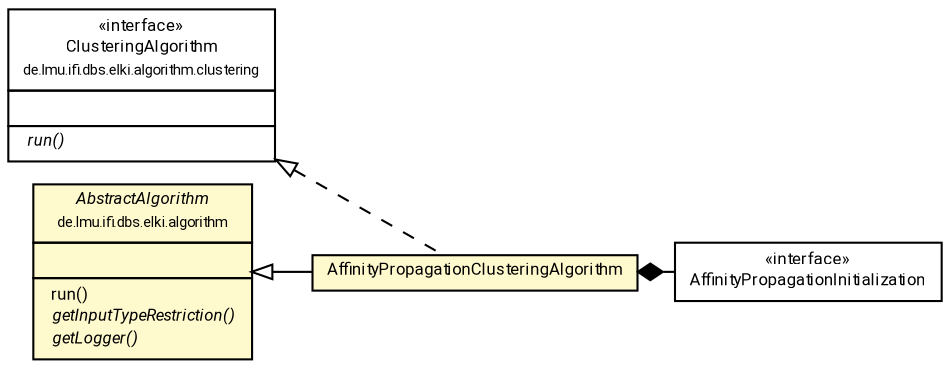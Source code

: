 #!/usr/local/bin/dot
#
# Class diagram 
# Generated by UMLGraph version R5_7_2-60-g0e99a6 (http://www.spinellis.gr/umlgraph/)
#

digraph G {
	graph [fontnames="svg"]
	edge [fontname="Roboto",fontsize=7,labelfontname="Roboto",labelfontsize=7,color="black"];
	node [fontname="Roboto",fontcolor="black",fontsize=8,shape=plaintext,margin=0,width=0,height=0];
	nodesep=0.15;
	ranksep=0.25;
	rankdir=LR;
	// de.lmu.ifi.dbs.elki.algorithm.clustering.affinitypropagation.AffinityPropagationInitialization<O>
	c1470687 [label=<<table title="de.lmu.ifi.dbs.elki.algorithm.clustering.affinitypropagation.AffinityPropagationInitialization" border="0" cellborder="1" cellspacing="0" cellpadding="2" href="AffinityPropagationInitialization.html" target="_parent">
		<tr><td><table border="0" cellspacing="0" cellpadding="1">
		<tr><td align="center" balign="center"> &#171;interface&#187; </td></tr>
		<tr><td align="center" balign="center"> <font face="Roboto">AffinityPropagationInitialization</font> </td></tr>
		</table></td></tr>
		</table>>, URL="AffinityPropagationInitialization.html"];
	// de.lmu.ifi.dbs.elki.algorithm.clustering.affinitypropagation.AffinityPropagationClusteringAlgorithm<O>
	c1470690 [label=<<table title="de.lmu.ifi.dbs.elki.algorithm.clustering.affinitypropagation.AffinityPropagationClusteringAlgorithm" border="0" cellborder="1" cellspacing="0" cellpadding="2" bgcolor="lemonChiffon" href="AffinityPropagationClusteringAlgorithm.html" target="_parent">
		<tr><td><table border="0" cellspacing="0" cellpadding="1">
		<tr><td align="center" balign="center"> <font face="Roboto">AffinityPropagationClusteringAlgorithm</font> </td></tr>
		</table></td></tr>
		</table>>, URL="AffinityPropagationClusteringAlgorithm.html"];
	// de.lmu.ifi.dbs.elki.algorithm.clustering.ClusteringAlgorithm<C extends de.lmu.ifi.dbs.elki.data.Clustering<? extends de.lmu.ifi.dbs.elki.data.model.Model>>
	c1470968 [label=<<table title="de.lmu.ifi.dbs.elki.algorithm.clustering.ClusteringAlgorithm" border="0" cellborder="1" cellspacing="0" cellpadding="2" href="../ClusteringAlgorithm.html" target="_parent">
		<tr><td><table border="0" cellspacing="0" cellpadding="1">
		<tr><td align="center" balign="center"> &#171;interface&#187; </td></tr>
		<tr><td align="center" balign="center"> <font face="Roboto">ClusteringAlgorithm</font> </td></tr>
		<tr><td align="center" balign="center"> <font face="Roboto" point-size="7.0">de.lmu.ifi.dbs.elki.algorithm.clustering</font> </td></tr>
		</table></td></tr>
		<tr><td><table border="0" cellspacing="0" cellpadding="1">
		<tr><td align="left" balign="left">  </td></tr>
		</table></td></tr>
		<tr><td><table border="0" cellspacing="0" cellpadding="1">
		<tr><td align="left" balign="left"> <i> run()</i> </td></tr>
		</table></td></tr>
		</table>>, URL="../ClusteringAlgorithm.html"];
	// de.lmu.ifi.dbs.elki.algorithm.AbstractAlgorithm<R extends de.lmu.ifi.dbs.elki.result.Result>
	c1471249 [label=<<table title="de.lmu.ifi.dbs.elki.algorithm.AbstractAlgorithm" border="0" cellborder="1" cellspacing="0" cellpadding="2" bgcolor="LemonChiffon" href="../../AbstractAlgorithm.html" target="_parent">
		<tr><td><table border="0" cellspacing="0" cellpadding="1">
		<tr><td align="center" balign="center"> <font face="Roboto"><i>AbstractAlgorithm</i></font> </td></tr>
		<tr><td align="center" balign="center"> <font face="Roboto" point-size="7.0">de.lmu.ifi.dbs.elki.algorithm</font> </td></tr>
		</table></td></tr>
		<tr><td><table border="0" cellspacing="0" cellpadding="1">
		<tr><td align="left" balign="left">  </td></tr>
		</table></td></tr>
		<tr><td><table border="0" cellspacing="0" cellpadding="1">
		<tr><td align="left" balign="left">  run() </td></tr>
		<tr><td align="left" balign="left"> <i> getInputTypeRestriction()</i> </td></tr>
		<tr><td align="left" balign="left"> <i> getLogger()</i> </td></tr>
		</table></td></tr>
		</table>>, URL="../../AbstractAlgorithm.html"];
	// de.lmu.ifi.dbs.elki.algorithm.clustering.affinitypropagation.AffinityPropagationClusteringAlgorithm<O> extends de.lmu.ifi.dbs.elki.algorithm.AbstractAlgorithm<R extends de.lmu.ifi.dbs.elki.result.Result>
	c1471249 -> c1470690 [arrowtail=empty,dir=back,weight=10];
	// de.lmu.ifi.dbs.elki.algorithm.clustering.affinitypropagation.AffinityPropagationClusteringAlgorithm<O> implements de.lmu.ifi.dbs.elki.algorithm.clustering.ClusteringAlgorithm<C extends de.lmu.ifi.dbs.elki.data.Clustering<? extends de.lmu.ifi.dbs.elki.data.model.Model>>
	c1470968 -> c1470690 [arrowtail=empty,style=dashed,dir=back,weight=9];
	// de.lmu.ifi.dbs.elki.algorithm.clustering.affinitypropagation.AffinityPropagationClusteringAlgorithm<O> composed de.lmu.ifi.dbs.elki.algorithm.clustering.affinitypropagation.AffinityPropagationInitialization<O>
	c1470690 -> c1470687 [arrowhead=none,arrowtail=diamond,dir=back,weight=6];
}

